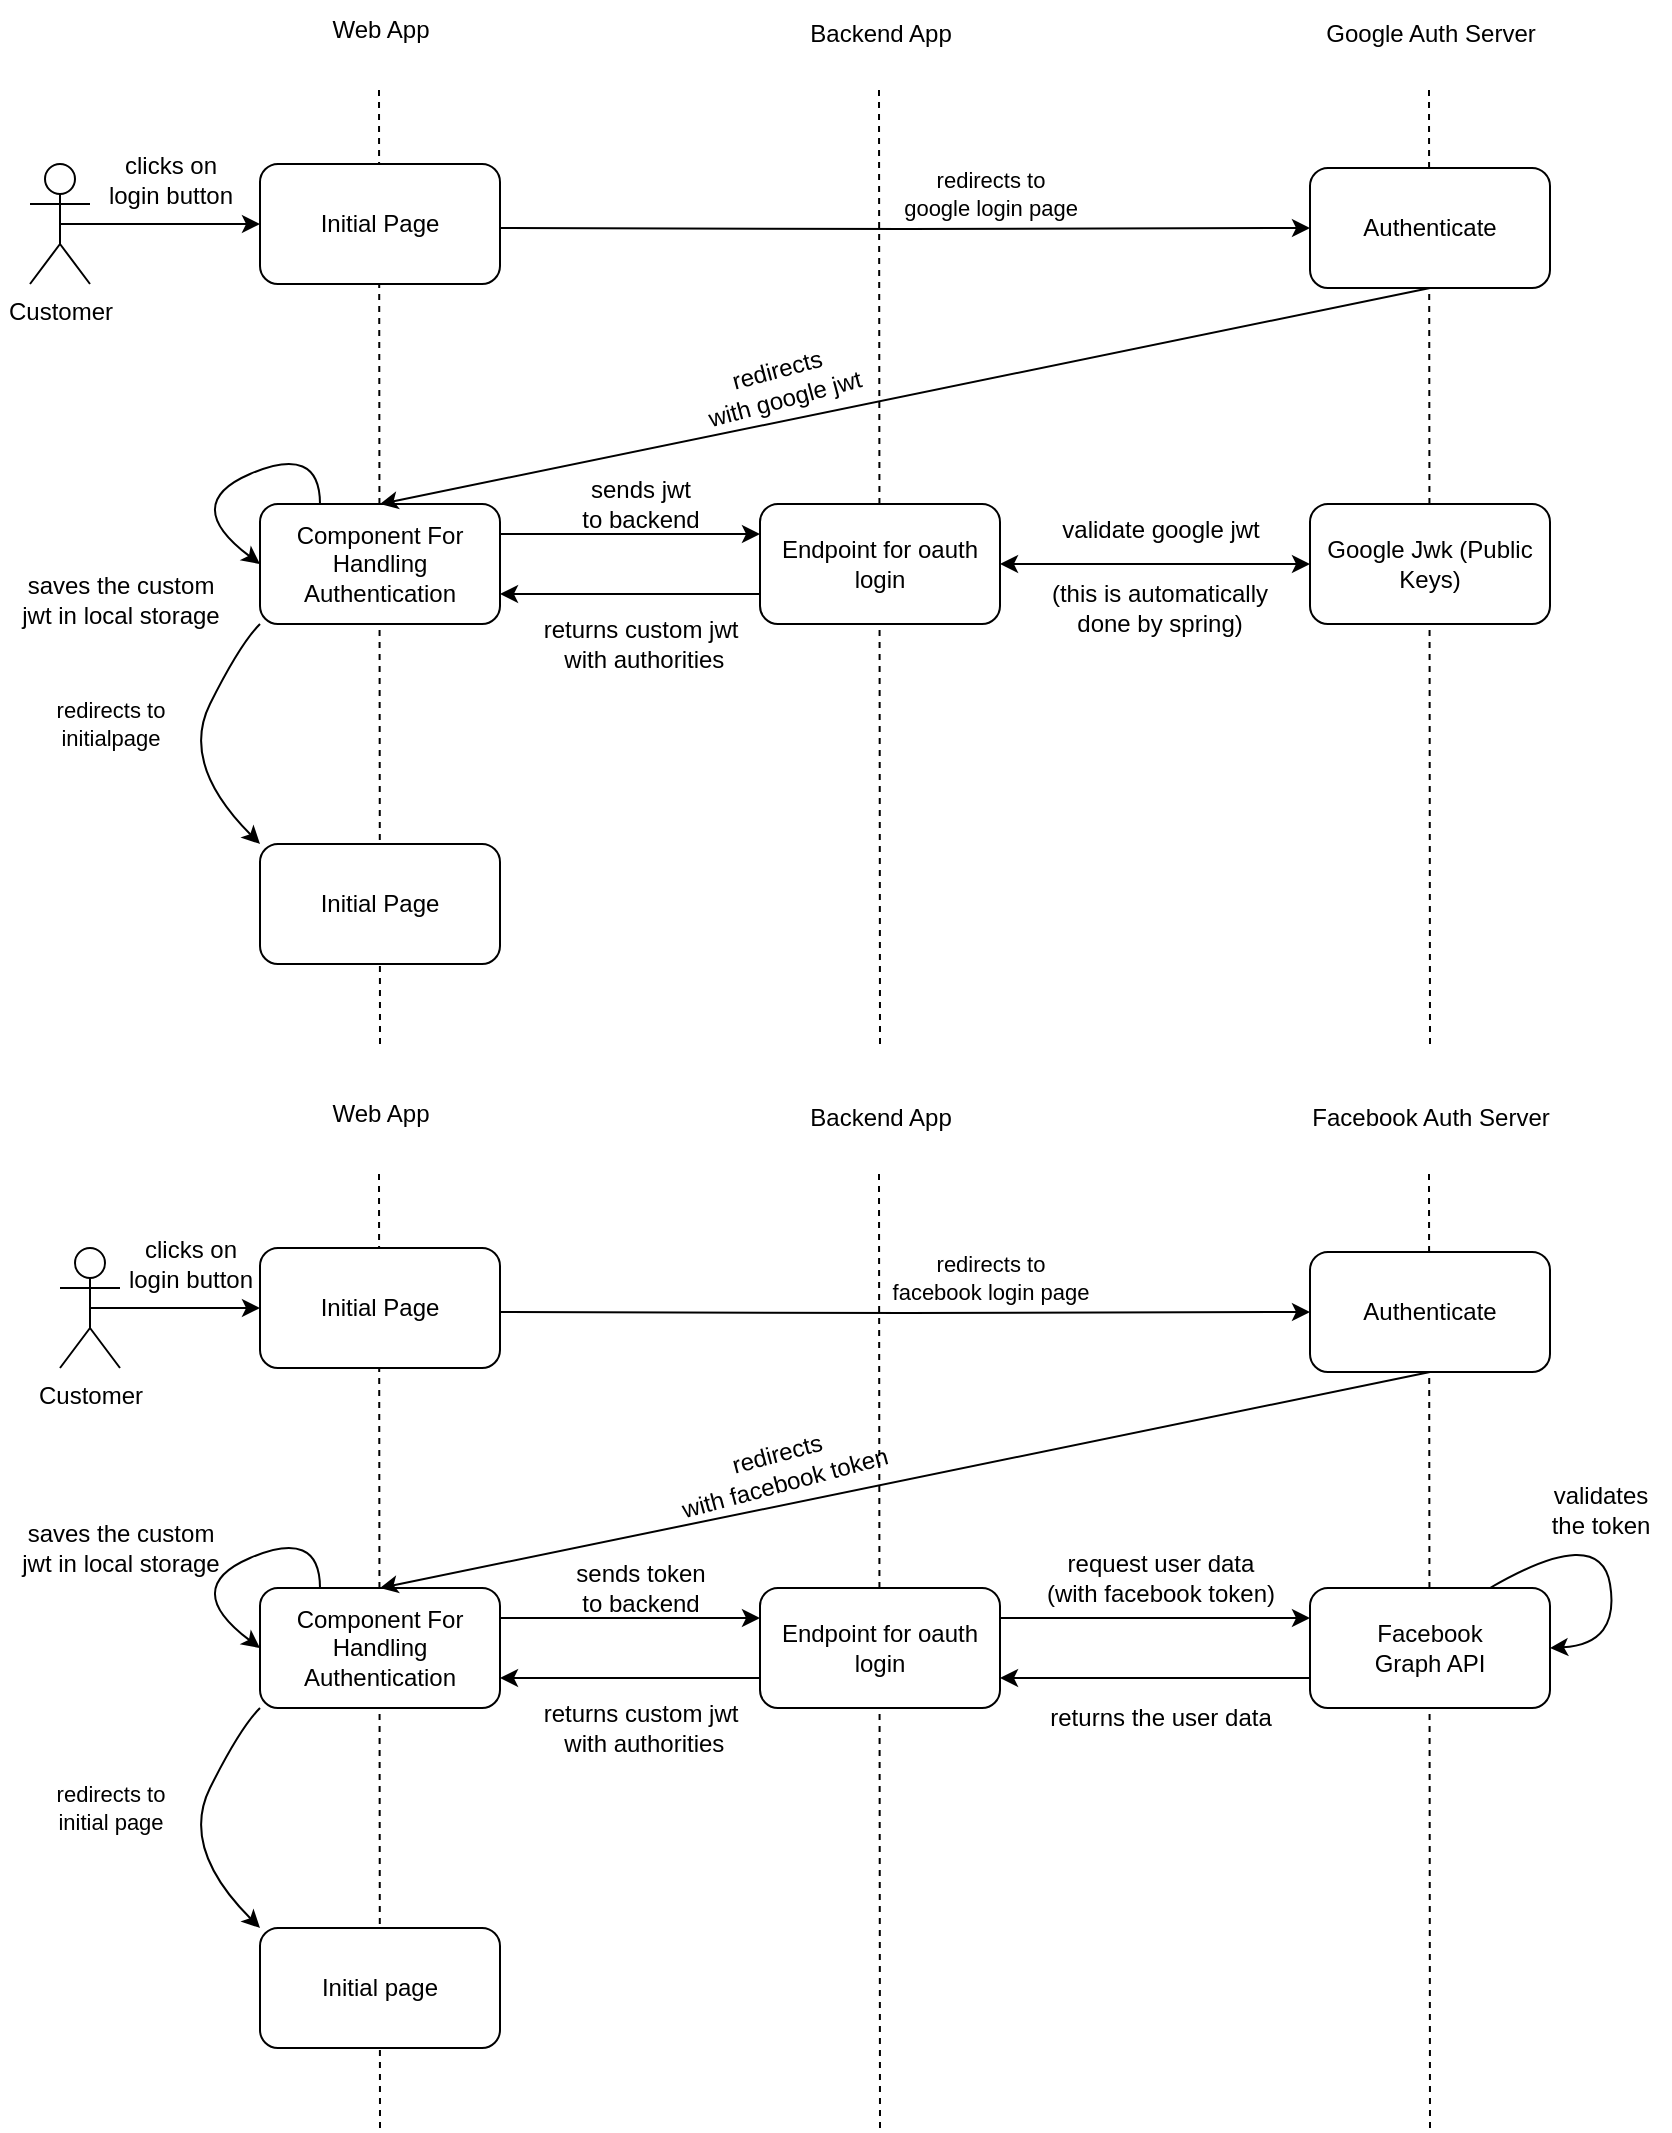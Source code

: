 <mxfile version="21.6.8" type="github">
  <diagram name="Page-1" id="e7tFuQl-No_CmrQudXCx">
    <mxGraphModel dx="1050" dy="574" grid="1" gridSize="10" guides="1" tooltips="1" connect="1" arrows="1" fold="1" page="1" pageScale="1" pageWidth="850" pageHeight="1100" math="0" shadow="0">
      <root>
        <mxCell id="0" />
        <mxCell id="1" parent="0" />
        <mxCell id="-r_XQkv1S9U4UWUc1cpl-4" style="edgeStyle=orthogonalEdgeStyle;rounded=0;orthogonalLoop=1;jettySize=auto;html=1;exitX=0.5;exitY=0.5;exitDx=0;exitDy=0;exitPerimeter=0;" edge="1" parent="1" source="-r_XQkv1S9U4UWUc1cpl-1" target="-r_XQkv1S9U4UWUc1cpl-2">
          <mxGeometry relative="1" as="geometry" />
        </mxCell>
        <mxCell id="-r_XQkv1S9U4UWUc1cpl-1" value="Customer" style="shape=umlActor;verticalLabelPosition=bottom;verticalAlign=top;html=1;outlineConnect=0;" vertex="1" parent="1">
          <mxGeometry x="15" y="110" width="30" height="60" as="geometry" />
        </mxCell>
        <mxCell id="-r_XQkv1S9U4UWUc1cpl-6" value="" style="endArrow=none;dashed=1;html=1;rounded=0;" edge="1" parent="1">
          <mxGeometry width="50" height="50" relative="1" as="geometry">
            <mxPoint x="190" y="550" as="sourcePoint" />
            <mxPoint x="189.5" y="70" as="targetPoint" />
          </mxGeometry>
        </mxCell>
        <mxCell id="-r_XQkv1S9U4UWUc1cpl-2" value="Initial Page" style="rounded=1;whiteSpace=wrap;html=1;" vertex="1" parent="1">
          <mxGeometry x="130" y="110" width="120" height="60" as="geometry" />
        </mxCell>
        <mxCell id="-r_XQkv1S9U4UWUc1cpl-7" value="Web App" style="text;html=1;align=center;verticalAlign=middle;resizable=0;points=[];autosize=1;strokeColor=none;fillColor=none;" vertex="1" parent="1">
          <mxGeometry x="155" y="28" width="70" height="30" as="geometry" />
        </mxCell>
        <mxCell id="-r_XQkv1S9U4UWUc1cpl-8" style="edgeStyle=orthogonalEdgeStyle;rounded=0;orthogonalLoop=1;jettySize=auto;html=1;exitX=0.5;exitY=0.5;exitDx=0;exitDy=0;exitPerimeter=0;" edge="1" parent="1" target="-r_XQkv1S9U4UWUc1cpl-10">
          <mxGeometry relative="1" as="geometry">
            <mxPoint x="250" y="142" as="sourcePoint" />
          </mxGeometry>
        </mxCell>
        <mxCell id="-r_XQkv1S9U4UWUc1cpl-9" value="" style="endArrow=none;dashed=1;html=1;rounded=0;" edge="1" parent="1">
          <mxGeometry width="50" height="50" relative="1" as="geometry">
            <mxPoint x="715" y="550" as="sourcePoint" />
            <mxPoint x="714.5" y="72" as="targetPoint" />
          </mxGeometry>
        </mxCell>
        <mxCell id="-r_XQkv1S9U4UWUc1cpl-10" value="Authenticate" style="rounded=1;whiteSpace=wrap;html=1;" vertex="1" parent="1">
          <mxGeometry x="655" y="112" width="120" height="60" as="geometry" />
        </mxCell>
        <mxCell id="-r_XQkv1S9U4UWUc1cpl-11" value="Google Auth Server" style="text;html=1;align=center;verticalAlign=middle;resizable=0;points=[];autosize=1;strokeColor=none;fillColor=none;" vertex="1" parent="1">
          <mxGeometry x="650" y="30" width="130" height="30" as="geometry" />
        </mxCell>
        <mxCell id="-r_XQkv1S9U4UWUc1cpl-12" value="Component For Handling Authentication" style="rounded=1;whiteSpace=wrap;html=1;" vertex="1" parent="1">
          <mxGeometry x="130" y="280" width="120" height="60" as="geometry" />
        </mxCell>
        <mxCell id="-r_XQkv1S9U4UWUc1cpl-13" value="" style="endArrow=classic;html=1;rounded=0;entryX=0.5;entryY=0;entryDx=0;entryDy=0;exitX=0.5;exitY=1;exitDx=0;exitDy=0;" edge="1" parent="1" source="-r_XQkv1S9U4UWUc1cpl-10" target="-r_XQkv1S9U4UWUc1cpl-12">
          <mxGeometry width="50" height="50" relative="1" as="geometry">
            <mxPoint x="655" y="172" as="sourcePoint" />
            <mxPoint x="260" y="320" as="targetPoint" />
          </mxGeometry>
        </mxCell>
        <mxCell id="-r_XQkv1S9U4UWUc1cpl-14" value="redirects to &lt;br&gt;google login page" style="text;html=1;align=center;verticalAlign=middle;resizable=0;points=[];autosize=1;strokeColor=none;fillColor=none;fontSize=11;" vertex="1" parent="1">
          <mxGeometry x="440" y="105" width="110" height="40" as="geometry" />
        </mxCell>
        <mxCell id="-r_XQkv1S9U4UWUc1cpl-15" value="redirects &lt;br&gt;with google jwt" style="text;html=1;align=center;verticalAlign=middle;resizable=0;points=[];autosize=1;strokeColor=none;fillColor=none;rotation=-15;" vertex="1" parent="1">
          <mxGeometry x="340" y="200" width="100" height="40" as="geometry" />
        </mxCell>
        <mxCell id="-r_XQkv1S9U4UWUc1cpl-16" value="" style="endArrow=none;dashed=1;html=1;rounded=0;" edge="1" parent="1">
          <mxGeometry width="50" height="50" relative="1" as="geometry">
            <mxPoint x="440" y="550" as="sourcePoint" />
            <mxPoint x="439.5" y="72" as="targetPoint" />
          </mxGeometry>
        </mxCell>
        <mxCell id="-r_XQkv1S9U4UWUc1cpl-18" value="Backend App" style="text;html=1;align=center;verticalAlign=middle;resizable=0;points=[];autosize=1;strokeColor=none;fillColor=none;" vertex="1" parent="1">
          <mxGeometry x="395" y="30" width="90" height="30" as="geometry" />
        </mxCell>
        <mxCell id="-r_XQkv1S9U4UWUc1cpl-19" value="Endpoint for oauth login" style="rounded=1;whiteSpace=wrap;html=1;" vertex="1" parent="1">
          <mxGeometry x="380" y="280" width="120" height="60" as="geometry" />
        </mxCell>
        <mxCell id="-r_XQkv1S9U4UWUc1cpl-20" value="" style="endArrow=classic;html=1;rounded=0;exitX=1;exitY=0.25;exitDx=0;exitDy=0;entryX=0;entryY=0.25;entryDx=0;entryDy=0;" edge="1" parent="1" source="-r_XQkv1S9U4UWUc1cpl-12" target="-r_XQkv1S9U4UWUc1cpl-19">
          <mxGeometry width="50" height="50" relative="1" as="geometry">
            <mxPoint x="400" y="380" as="sourcePoint" />
            <mxPoint x="450" y="330" as="targetPoint" />
          </mxGeometry>
        </mxCell>
        <mxCell id="-r_XQkv1S9U4UWUc1cpl-28" value="" style="endArrow=classic;startArrow=classic;html=1;rounded=0;entryX=1;entryY=0.5;entryDx=0;entryDy=0;exitX=0;exitY=0.5;exitDx=0;exitDy=0;" edge="1" parent="1" source="-r_XQkv1S9U4UWUc1cpl-29" target="-r_XQkv1S9U4UWUc1cpl-19">
          <mxGeometry width="50" height="50" relative="1" as="geometry">
            <mxPoint x="690" y="400" as="sourcePoint" />
            <mxPoint x="450" y="330" as="targetPoint" />
          </mxGeometry>
        </mxCell>
        <mxCell id="-r_XQkv1S9U4UWUc1cpl-29" value="Google Jwk (Public Keys)" style="rounded=1;whiteSpace=wrap;html=1;" vertex="1" parent="1">
          <mxGeometry x="655" y="280" width="120" height="60" as="geometry" />
        </mxCell>
        <mxCell id="-r_XQkv1S9U4UWUc1cpl-21" value="sends jwt &lt;br&gt;to backend" style="text;html=1;align=center;verticalAlign=middle;resizable=0;points=[];autosize=1;strokeColor=none;fillColor=none;" vertex="1" parent="1">
          <mxGeometry x="280" y="260" width="80" height="40" as="geometry" />
        </mxCell>
        <mxCell id="-r_XQkv1S9U4UWUc1cpl-30" value="validate google jwt" style="text;html=1;align=center;verticalAlign=middle;resizable=0;points=[];autosize=1;strokeColor=none;fillColor=none;rotation=0;" vertex="1" parent="1">
          <mxGeometry x="520" y="278" width="120" height="30" as="geometry" />
        </mxCell>
        <mxCell id="-r_XQkv1S9U4UWUc1cpl-33" value="Initial Page" style="rounded=1;whiteSpace=wrap;html=1;" vertex="1" parent="1">
          <mxGeometry x="130" y="450" width="120" height="60" as="geometry" />
        </mxCell>
        <mxCell id="-r_XQkv1S9U4UWUc1cpl-35" value="" style="endArrow=classic;html=1;rounded=0;entryX=1;entryY=0.75;entryDx=0;entryDy=0;exitX=0;exitY=0.75;exitDx=0;exitDy=0;" edge="1" parent="1" source="-r_XQkv1S9U4UWUc1cpl-19" target="-r_XQkv1S9U4UWUc1cpl-12">
          <mxGeometry width="50" height="50" relative="1" as="geometry">
            <mxPoint x="410" y="400" as="sourcePoint" />
            <mxPoint x="460" y="350" as="targetPoint" />
          </mxGeometry>
        </mxCell>
        <mxCell id="-r_XQkv1S9U4UWUc1cpl-36" value="returns custom jwt&lt;br&gt;&amp;nbsp;with authorities" style="text;html=1;align=center;verticalAlign=middle;resizable=0;points=[];autosize=1;strokeColor=none;fillColor=none;rotation=0;" vertex="1" parent="1">
          <mxGeometry x="260" y="330" width="120" height="40" as="geometry" />
        </mxCell>
        <mxCell id="-r_XQkv1S9U4UWUc1cpl-37" value="" style="curved=1;endArrow=classic;html=1;rounded=0;entryX=0;entryY=0;entryDx=0;entryDy=0;exitX=0;exitY=1;exitDx=0;exitDy=0;" edge="1" parent="1" source="-r_XQkv1S9U4UWUc1cpl-12" target="-r_XQkv1S9U4UWUc1cpl-33">
          <mxGeometry width="50" height="50" relative="1" as="geometry">
            <mxPoint x="70" y="350" as="sourcePoint" />
            <mxPoint x="120" y="300" as="targetPoint" />
            <Array as="points">
              <mxPoint x="120" y="350" />
              <mxPoint x="90" y="410" />
            </Array>
          </mxGeometry>
        </mxCell>
        <mxCell id="-r_XQkv1S9U4UWUc1cpl-38" value="redirects to &lt;br&gt;initialpage" style="text;html=1;align=center;verticalAlign=middle;resizable=0;points=[];autosize=1;strokeColor=none;fillColor=none;fontSize=11;" vertex="1" parent="1">
          <mxGeometry x="15" y="370" width="80" height="40" as="geometry" />
        </mxCell>
        <mxCell id="-r_XQkv1S9U4UWUc1cpl-39" value="" style="curved=1;endArrow=classic;html=1;rounded=0;exitX=0.25;exitY=0;exitDx=0;exitDy=0;entryX=0;entryY=0.5;entryDx=0;entryDy=0;" edge="1" parent="1" source="-r_XQkv1S9U4UWUc1cpl-12" target="-r_XQkv1S9U4UWUc1cpl-12">
          <mxGeometry width="50" height="50" relative="1" as="geometry">
            <mxPoint x="110" y="250" as="sourcePoint" />
            <mxPoint x="160" y="200" as="targetPoint" />
            <Array as="points">
              <mxPoint x="160" y="250" />
              <mxPoint x="90" y="280" />
            </Array>
          </mxGeometry>
        </mxCell>
        <mxCell id="-r_XQkv1S9U4UWUc1cpl-40" value="saves the custom&lt;br&gt;jwt in local storage" style="text;html=1;align=center;verticalAlign=middle;resizable=0;points=[];autosize=1;strokeColor=none;fillColor=none;" vertex="1" parent="1">
          <mxGeometry y="308" width="120" height="40" as="geometry" />
        </mxCell>
        <mxCell id="-r_XQkv1S9U4UWUc1cpl-41" style="edgeStyle=orthogonalEdgeStyle;rounded=0;orthogonalLoop=1;jettySize=auto;html=1;exitX=0.5;exitY=0.5;exitDx=0;exitDy=0;exitPerimeter=0;" edge="1" parent="1" source="-r_XQkv1S9U4UWUc1cpl-42" target="-r_XQkv1S9U4UWUc1cpl-44">
          <mxGeometry relative="1" as="geometry" />
        </mxCell>
        <mxCell id="-r_XQkv1S9U4UWUc1cpl-42" value="Customer" style="shape=umlActor;verticalLabelPosition=bottom;verticalAlign=top;html=1;outlineConnect=0;" vertex="1" parent="1">
          <mxGeometry x="30" y="652" width="30" height="60" as="geometry" />
        </mxCell>
        <mxCell id="-r_XQkv1S9U4UWUc1cpl-43" value="" style="endArrow=none;dashed=1;html=1;rounded=0;" edge="1" parent="1">
          <mxGeometry width="50" height="50" relative="1" as="geometry">
            <mxPoint x="190" y="1092" as="sourcePoint" />
            <mxPoint x="189.5" y="612" as="targetPoint" />
          </mxGeometry>
        </mxCell>
        <mxCell id="-r_XQkv1S9U4UWUc1cpl-44" value="Initial Page" style="rounded=1;whiteSpace=wrap;html=1;" vertex="1" parent="1">
          <mxGeometry x="130" y="652" width="120" height="60" as="geometry" />
        </mxCell>
        <mxCell id="-r_XQkv1S9U4UWUc1cpl-45" value="Web App" style="text;html=1;align=center;verticalAlign=middle;resizable=0;points=[];autosize=1;strokeColor=none;fillColor=none;" vertex="1" parent="1">
          <mxGeometry x="155" y="570" width="70" height="30" as="geometry" />
        </mxCell>
        <mxCell id="-r_XQkv1S9U4UWUc1cpl-46" style="edgeStyle=orthogonalEdgeStyle;rounded=0;orthogonalLoop=1;jettySize=auto;html=1;exitX=0.5;exitY=0.5;exitDx=0;exitDy=0;exitPerimeter=0;" edge="1" parent="1" target="-r_XQkv1S9U4UWUc1cpl-48">
          <mxGeometry relative="1" as="geometry">
            <mxPoint x="250" y="684" as="sourcePoint" />
          </mxGeometry>
        </mxCell>
        <mxCell id="-r_XQkv1S9U4UWUc1cpl-47" value="" style="endArrow=none;dashed=1;html=1;rounded=0;" edge="1" parent="1">
          <mxGeometry width="50" height="50" relative="1" as="geometry">
            <mxPoint x="715" y="1092" as="sourcePoint" />
            <mxPoint x="714.5" y="614" as="targetPoint" />
          </mxGeometry>
        </mxCell>
        <mxCell id="-r_XQkv1S9U4UWUc1cpl-48" value="Authenticate" style="rounded=1;whiteSpace=wrap;html=1;" vertex="1" parent="1">
          <mxGeometry x="655" y="654" width="120" height="60" as="geometry" />
        </mxCell>
        <mxCell id="-r_XQkv1S9U4UWUc1cpl-49" value="Facebook Auth Server" style="text;html=1;align=center;verticalAlign=middle;resizable=0;points=[];autosize=1;strokeColor=none;fillColor=none;" vertex="1" parent="1">
          <mxGeometry x="645" y="572" width="140" height="30" as="geometry" />
        </mxCell>
        <mxCell id="-r_XQkv1S9U4UWUc1cpl-50" value="Component For Handling Authentication" style="rounded=1;whiteSpace=wrap;html=1;" vertex="1" parent="1">
          <mxGeometry x="130" y="822" width="120" height="60" as="geometry" />
        </mxCell>
        <mxCell id="-r_XQkv1S9U4UWUc1cpl-51" value="" style="endArrow=classic;html=1;rounded=0;entryX=0.5;entryY=0;entryDx=0;entryDy=0;exitX=0.5;exitY=1;exitDx=0;exitDy=0;" edge="1" parent="1" source="-r_XQkv1S9U4UWUc1cpl-48" target="-r_XQkv1S9U4UWUc1cpl-50">
          <mxGeometry width="50" height="50" relative="1" as="geometry">
            <mxPoint x="655" y="714" as="sourcePoint" />
            <mxPoint x="260" y="862" as="targetPoint" />
          </mxGeometry>
        </mxCell>
        <mxCell id="-r_XQkv1S9U4UWUc1cpl-52" value="redirects to &lt;br&gt;facebook login page" style="text;html=1;align=center;verticalAlign=middle;resizable=0;points=[];autosize=1;strokeColor=none;fillColor=none;fontSize=11;" vertex="1" parent="1">
          <mxGeometry x="435" y="647" width="120" height="40" as="geometry" />
        </mxCell>
        <mxCell id="-r_XQkv1S9U4UWUc1cpl-53" value="redirects &lt;br&gt;with facebook token" style="text;html=1;align=center;verticalAlign=middle;resizable=0;points=[];autosize=1;strokeColor=none;fillColor=none;rotation=-15;" vertex="1" parent="1">
          <mxGeometry x="325" y="742" width="130" height="40" as="geometry" />
        </mxCell>
        <mxCell id="-r_XQkv1S9U4UWUc1cpl-54" value="" style="endArrow=none;dashed=1;html=1;rounded=0;" edge="1" parent="1">
          <mxGeometry width="50" height="50" relative="1" as="geometry">
            <mxPoint x="440" y="1092" as="sourcePoint" />
            <mxPoint x="439.5" y="614" as="targetPoint" />
          </mxGeometry>
        </mxCell>
        <mxCell id="-r_XQkv1S9U4UWUc1cpl-55" value="Backend App" style="text;html=1;align=center;verticalAlign=middle;resizable=0;points=[];autosize=1;strokeColor=none;fillColor=none;" vertex="1" parent="1">
          <mxGeometry x="395" y="572" width="90" height="30" as="geometry" />
        </mxCell>
        <mxCell id="-r_XQkv1S9U4UWUc1cpl-56" value="Endpoint for oauth login" style="rounded=1;whiteSpace=wrap;html=1;" vertex="1" parent="1">
          <mxGeometry x="380" y="822" width="120" height="60" as="geometry" />
        </mxCell>
        <mxCell id="-r_XQkv1S9U4UWUc1cpl-57" value="" style="endArrow=classic;html=1;rounded=0;exitX=1;exitY=0.25;exitDx=0;exitDy=0;entryX=0;entryY=0.25;entryDx=0;entryDy=0;" edge="1" parent="1" source="-r_XQkv1S9U4UWUc1cpl-50" target="-r_XQkv1S9U4UWUc1cpl-56">
          <mxGeometry width="50" height="50" relative="1" as="geometry">
            <mxPoint x="400" y="922" as="sourcePoint" />
            <mxPoint x="450" y="872" as="targetPoint" />
          </mxGeometry>
        </mxCell>
        <mxCell id="-r_XQkv1S9U4UWUc1cpl-59" value="Facebook &lt;br&gt;Graph API" style="rounded=1;whiteSpace=wrap;html=1;" vertex="1" parent="1">
          <mxGeometry x="655" y="822" width="120" height="60" as="geometry" />
        </mxCell>
        <mxCell id="-r_XQkv1S9U4UWUc1cpl-60" value="sends token&lt;br&gt;to backend" style="text;html=1;align=center;verticalAlign=middle;resizable=0;points=[];autosize=1;strokeColor=none;fillColor=none;" vertex="1" parent="1">
          <mxGeometry x="275" y="802" width="90" height="40" as="geometry" />
        </mxCell>
        <mxCell id="-r_XQkv1S9U4UWUc1cpl-61" value="request user data&lt;br&gt;(with facebook token)" style="text;html=1;align=center;verticalAlign=middle;resizable=0;points=[];autosize=1;strokeColor=none;fillColor=none;rotation=0;" vertex="1" parent="1">
          <mxGeometry x="510" y="797" width="140" height="40" as="geometry" />
        </mxCell>
        <mxCell id="-r_XQkv1S9U4UWUc1cpl-62" value="Initial page" style="rounded=1;whiteSpace=wrap;html=1;" vertex="1" parent="1">
          <mxGeometry x="130" y="992" width="120" height="60" as="geometry" />
        </mxCell>
        <mxCell id="-r_XQkv1S9U4UWUc1cpl-63" value="" style="endArrow=classic;html=1;rounded=0;entryX=1;entryY=0.75;entryDx=0;entryDy=0;exitX=0;exitY=0.75;exitDx=0;exitDy=0;" edge="1" parent="1" source="-r_XQkv1S9U4UWUc1cpl-56" target="-r_XQkv1S9U4UWUc1cpl-50">
          <mxGeometry width="50" height="50" relative="1" as="geometry">
            <mxPoint x="410" y="942" as="sourcePoint" />
            <mxPoint x="460" y="892" as="targetPoint" />
          </mxGeometry>
        </mxCell>
        <mxCell id="-r_XQkv1S9U4UWUc1cpl-64" value="returns custom jwt&lt;br&gt;&amp;nbsp;with authorities" style="text;html=1;align=center;verticalAlign=middle;resizable=0;points=[];autosize=1;strokeColor=none;fillColor=none;rotation=0;" vertex="1" parent="1">
          <mxGeometry x="260" y="872" width="120" height="40" as="geometry" />
        </mxCell>
        <mxCell id="-r_XQkv1S9U4UWUc1cpl-65" value="" style="curved=1;endArrow=classic;html=1;rounded=0;entryX=0;entryY=0;entryDx=0;entryDy=0;exitX=0;exitY=1;exitDx=0;exitDy=0;" edge="1" parent="1" source="-r_XQkv1S9U4UWUc1cpl-50" target="-r_XQkv1S9U4UWUc1cpl-62">
          <mxGeometry width="50" height="50" relative="1" as="geometry">
            <mxPoint x="70" y="892" as="sourcePoint" />
            <mxPoint x="120" y="842" as="targetPoint" />
            <Array as="points">
              <mxPoint x="120" y="892" />
              <mxPoint x="90" y="952" />
            </Array>
          </mxGeometry>
        </mxCell>
        <mxCell id="-r_XQkv1S9U4UWUc1cpl-66" value="redirects to &lt;br&gt;initial page" style="text;html=1;align=center;verticalAlign=middle;resizable=0;points=[];autosize=1;strokeColor=none;fillColor=none;fontSize=11;" vertex="1" parent="1">
          <mxGeometry x="15" y="912" width="80" height="40" as="geometry" />
        </mxCell>
        <mxCell id="-r_XQkv1S9U4UWUc1cpl-67" value="" style="curved=1;endArrow=classic;html=1;rounded=0;exitX=0.25;exitY=0;exitDx=0;exitDy=0;entryX=0;entryY=0.5;entryDx=0;entryDy=0;" edge="1" parent="1" source="-r_XQkv1S9U4UWUc1cpl-50" target="-r_XQkv1S9U4UWUc1cpl-50">
          <mxGeometry width="50" height="50" relative="1" as="geometry">
            <mxPoint x="110" y="792" as="sourcePoint" />
            <mxPoint x="160" y="742" as="targetPoint" />
            <Array as="points">
              <mxPoint x="160" y="792" />
              <mxPoint x="90" y="822" />
            </Array>
          </mxGeometry>
        </mxCell>
        <mxCell id="-r_XQkv1S9U4UWUc1cpl-68" value="saves the custom&lt;br&gt;jwt in local storage" style="text;html=1;align=center;verticalAlign=middle;resizable=0;points=[];autosize=1;strokeColor=none;fillColor=none;" vertex="1" parent="1">
          <mxGeometry y="782" width="120" height="40" as="geometry" />
        </mxCell>
        <mxCell id="-r_XQkv1S9U4UWUc1cpl-69" value="" style="endArrow=classic;html=1;rounded=0;entryX=0;entryY=0.25;entryDx=0;entryDy=0;exitX=1;exitY=0.25;exitDx=0;exitDy=0;" edge="1" parent="1" source="-r_XQkv1S9U4UWUc1cpl-56" target="-r_XQkv1S9U4UWUc1cpl-59">
          <mxGeometry width="50" height="50" relative="1" as="geometry">
            <mxPoint x="410" y="920" as="sourcePoint" />
            <mxPoint x="460" y="870" as="targetPoint" />
          </mxGeometry>
        </mxCell>
        <mxCell id="-r_XQkv1S9U4UWUc1cpl-70" value="" style="curved=1;endArrow=classic;html=1;rounded=0;exitX=0.75;exitY=0;exitDx=0;exitDy=0;entryX=1;entryY=0.5;entryDx=0;entryDy=0;" edge="1" parent="1" source="-r_XQkv1S9U4UWUc1cpl-59" target="-r_XQkv1S9U4UWUc1cpl-59">
          <mxGeometry width="50" height="50" relative="1" as="geometry">
            <mxPoint x="800" y="842" as="sourcePoint" />
            <mxPoint x="850" y="792" as="targetPoint" />
            <Array as="points">
              <mxPoint x="800" y="790" />
              <mxPoint x="810" y="850" />
            </Array>
          </mxGeometry>
        </mxCell>
        <mxCell id="-r_XQkv1S9U4UWUc1cpl-71" value="validates&lt;br&gt;the token" style="text;html=1;align=center;verticalAlign=middle;resizable=0;points=[];autosize=1;strokeColor=none;fillColor=none;" vertex="1" parent="1">
          <mxGeometry x="765" y="763" width="70" height="40" as="geometry" />
        </mxCell>
        <mxCell id="-r_XQkv1S9U4UWUc1cpl-72" value="" style="endArrow=classic;html=1;rounded=0;entryX=1;entryY=0.75;entryDx=0;entryDy=0;exitX=0;exitY=0.75;exitDx=0;exitDy=0;" edge="1" parent="1" source="-r_XQkv1S9U4UWUc1cpl-59" target="-r_XQkv1S9U4UWUc1cpl-56">
          <mxGeometry width="50" height="50" relative="1" as="geometry">
            <mxPoint x="590" y="917" as="sourcePoint" />
            <mxPoint x="640" y="867" as="targetPoint" />
          </mxGeometry>
        </mxCell>
        <mxCell id="-r_XQkv1S9U4UWUc1cpl-73" value="returns the user data" style="text;html=1;align=center;verticalAlign=middle;resizable=0;points=[];autosize=1;strokeColor=none;fillColor=none;" vertex="1" parent="1">
          <mxGeometry x="515" y="872" width="130" height="30" as="geometry" />
        </mxCell>
        <mxCell id="-r_XQkv1S9U4UWUc1cpl-75" value="(this is automatically done by spring)" style="text;html=1;strokeColor=none;fillColor=none;align=center;verticalAlign=middle;whiteSpace=wrap;rounded=0;" vertex="1" parent="1">
          <mxGeometry x="520" y="316" width="120" height="32" as="geometry" />
        </mxCell>
        <mxCell id="-r_XQkv1S9U4UWUc1cpl-80" value="clicks on &lt;br&gt;login button" style="text;html=1;align=center;verticalAlign=middle;resizable=0;points=[];autosize=1;strokeColor=none;fillColor=none;" vertex="1" parent="1">
          <mxGeometry x="40" y="98" width="90" height="40" as="geometry" />
        </mxCell>
        <mxCell id="-r_XQkv1S9U4UWUc1cpl-81" value="clicks on &lt;br&gt;login button" style="text;html=1;align=center;verticalAlign=middle;resizable=0;points=[];autosize=1;strokeColor=none;fillColor=none;" vertex="1" parent="1">
          <mxGeometry x="50" y="640" width="90" height="40" as="geometry" />
        </mxCell>
      </root>
    </mxGraphModel>
  </diagram>
</mxfile>
